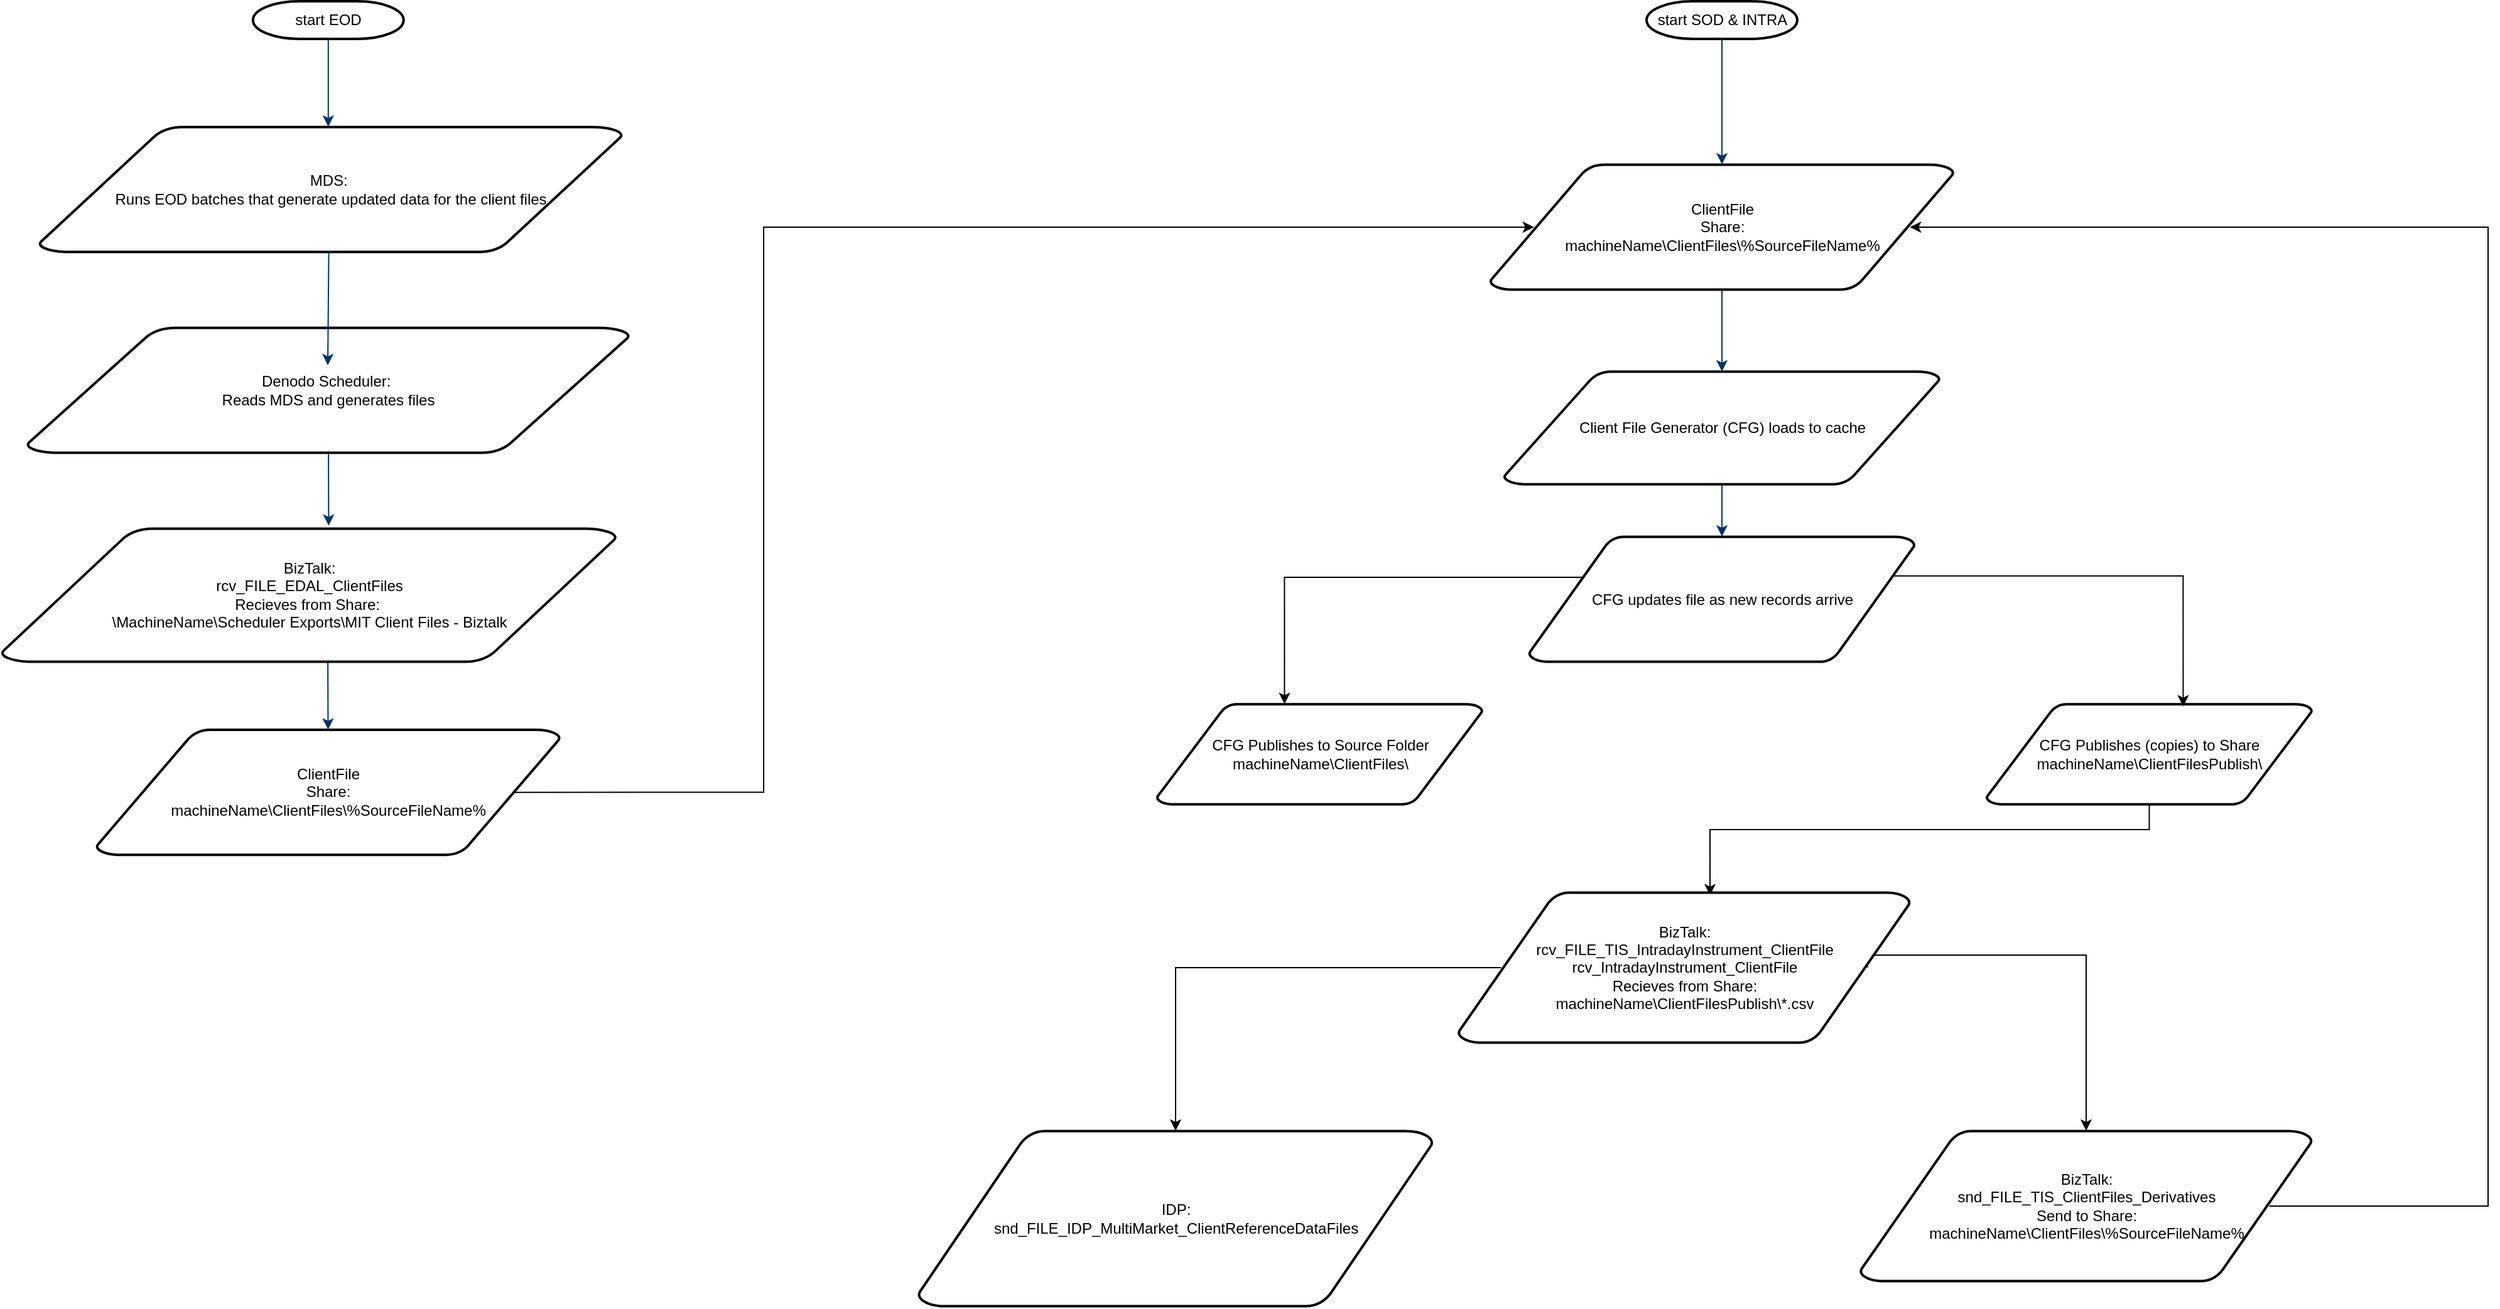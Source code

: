 <mxfile version="23.1.5" type="github">
  <diagram id="6a731a19-8d31-9384-78a2-239565b7b9f0" name="Page-1">
    <mxGraphModel dx="3012" dy="1641" grid="1" gridSize="10" guides="1" tooltips="1" connect="1" arrows="1" fold="1" page="1" pageScale="1" pageWidth="1169" pageHeight="827" background="none" math="0" shadow="0">
      <root>
        <mxCell id="0" />
        <mxCell id="1" parent="0" />
        <mxCell id="2" value="start SOD &amp;amp; INTRA" style="shape=mxgraph.flowchart.terminator;strokeWidth=2;gradientColor=none;gradientDirection=north;fontStyle=0;html=1;" parent="1" vertex="1">
          <mxGeometry x="250.01" y="-20" width="119.99" height="30" as="geometry" />
        </mxCell>
        <mxCell id="3" value="ClientFile&lt;br&gt;Share:&lt;br style=&quot;border-color: var(--border-color);&quot;&gt;machineName\\ClientFiles\%SourceFileName%" style="shape=mxgraph.flowchart.data;strokeWidth=2;gradientColor=none;gradientDirection=north;fontStyle=0;html=1;" parent="1" vertex="1">
          <mxGeometry x="125.26" y="110" width="369.5" height="100" as="geometry" />
        </mxCell>
        <mxCell id="UXoPM91XF1K50CHm7Cyn-50" value="" style="edgeStyle=orthogonalEdgeStyle;rounded=0;orthogonalLoop=1;jettySize=auto;html=1;entryX=0.557;entryY=0.02;entryDx=0;entryDy=0;entryPerimeter=0;" edge="1" parent="1" source="4" target="13">
          <mxGeometry relative="1" as="geometry">
            <mxPoint x="549.846" y="710" as="targetPoint" />
            <Array as="points">
              <mxPoint x="650" y="640" />
              <mxPoint x="301" y="640" />
            </Array>
          </mxGeometry>
        </mxCell>
        <mxCell id="4" value="CFG Publishes (copies) to Share&lt;br&gt;machineName\ClientFilesPublish\" style="shape=mxgraph.flowchart.data;strokeWidth=2;gradientColor=none;gradientDirection=north;fontStyle=0;html=1;" parent="1" vertex="1">
          <mxGeometry x="520.5" y="540" width="259.5" height="80" as="geometry" />
        </mxCell>
        <mxCell id="5" value="Client File Generator (CFG) loads to cache" style="shape=mxgraph.flowchart.data;strokeWidth=2;gradientColor=none;gradientDirection=north;fontStyle=0;html=1;" parent="1" vertex="1">
          <mxGeometry x="136.32" y="275" width="347.37" height="90" as="geometry" />
        </mxCell>
        <mxCell id="7" style="fontStyle=1;strokeColor=#003366;strokeWidth=1;html=1;" parent="1" source="2" target="3" edge="1">
          <mxGeometry relative="1" as="geometry" />
        </mxCell>
        <mxCell id="8" style="fontStyle=1;strokeColor=#003366;strokeWidth=1;html=1;exitX=0.5;exitY=1;exitDx=0;exitDy=0;exitPerimeter=0;" parent="1" source="3" target="5" edge="1">
          <mxGeometry relative="1" as="geometry">
            <mxPoint x="285.411" y="215.0" as="sourcePoint" />
          </mxGeometry>
        </mxCell>
        <mxCell id="9" style="entryX=0.5;entryY=0;entryPerimeter=0;fontStyle=1;strokeColor=#003366;strokeWidth=1;html=1;entryDx=0;entryDy=0;" parent="1" source="5" target="_zM-YDJ3qmBeB4hZ0uHO-55" edge="1">
          <mxGeometry relative="1" as="geometry">
            <mxPoint x="313.7" y="396.5" as="targetPoint" />
            <mxPoint x="307.254" y="371.5" as="sourcePoint" />
          </mxGeometry>
        </mxCell>
        <mxCell id="_zM-YDJ3qmBeB4hZ0uHO-58" value="" style="edgeStyle=orthogonalEdgeStyle;rounded=0;orthogonalLoop=1;jettySize=auto;html=1;entryX=0.5;entryY=0;entryDx=0;entryDy=0;entryPerimeter=0;exitX=0.905;exitY=0.5;exitDx=0;exitDy=0;exitPerimeter=0;" parent="1" source="13" target="_zM-YDJ3qmBeB4hZ0uHO-59" edge="1">
          <mxGeometry relative="1" as="geometry">
            <mxPoint x="260" y="870" as="targetPoint" />
            <Array as="points">
              <mxPoint x="600" y="740" />
            </Array>
          </mxGeometry>
        </mxCell>
        <mxCell id="13" value="BizTalk:&lt;br&gt;rcv_FILE_TIS_IntradayInstrument_ClientFile&lt;br&gt;rcv_IntradayInstrument_ClientFile&lt;br&gt;Recieves from Share:&lt;br&gt;machineName\\ClientFilesPublish\*.csv" style="shape=mxgraph.flowchart.data;strokeWidth=2;gradientColor=none;gradientDirection=north;fontStyle=0;html=1;" parent="1" vertex="1">
          <mxGeometry x="100" y="690" width="360" height="120" as="geometry" />
        </mxCell>
        <mxCell id="_zM-YDJ3qmBeB4hZ0uHO-56" value="" style="edgeStyle=orthogonalEdgeStyle;rounded=0;orthogonalLoop=1;jettySize=auto;html=1;exitX=0.144;exitY=0.325;exitDx=0;exitDy=0;exitPerimeter=0;entryX=0.392;entryY=0;entryDx=0;entryDy=0;entryPerimeter=0;" parent="1" source="_zM-YDJ3qmBeB4hZ0uHO-55" target="UXoPM91XF1K50CHm7Cyn-44" edge="1">
          <mxGeometry relative="1" as="geometry">
            <mxPoint x="185.731" y="440" as="sourcePoint" />
            <mxPoint x="-38.162" y="536.0" as="targetPoint" />
          </mxGeometry>
        </mxCell>
        <mxCell id="UXoPM91XF1K50CHm7Cyn-79" value="" style="edgeStyle=orthogonalEdgeStyle;rounded=0;orthogonalLoop=1;jettySize=auto;html=1;exitX=0.943;exitY=0.314;exitDx=0;exitDy=0;exitPerimeter=0;entryX=0.604;entryY=0.023;entryDx=0;entryDy=0;entryPerimeter=0;" edge="1" parent="1" source="_zM-YDJ3qmBeB4hZ0uHO-55" target="4">
          <mxGeometry relative="1" as="geometry">
            <mxPoint x="463.7" y="440.071" as="sourcePoint" />
            <mxPoint x="697.385" y="440" as="targetPoint" />
          </mxGeometry>
        </mxCell>
        <mxCell id="_zM-YDJ3qmBeB4hZ0uHO-55" value="CFG updates file as new records arrive" style="shape=mxgraph.flowchart.data;strokeWidth=2;gradientColor=none;gradientDirection=north;fontStyle=0;html=1;" parent="1" vertex="1">
          <mxGeometry x="156.33" y="406.5" width="307.37" height="100" as="geometry" />
        </mxCell>
        <mxCell id="_zM-YDJ3qmBeB4hZ0uHO-65" value="" style="edgeStyle=orthogonalEdgeStyle;rounded=0;orthogonalLoop=1;jettySize=auto;html=1;exitX=0.095;exitY=0.5;exitDx=0;exitDy=0;exitPerimeter=0;" parent="1" source="13" target="_zM-YDJ3qmBeB4hZ0uHO-64" edge="1">
          <mxGeometry relative="1" as="geometry" />
        </mxCell>
        <mxCell id="UXoPM91XF1K50CHm7Cyn-53" value="" style="edgeStyle=orthogonalEdgeStyle;rounded=0;orthogonalLoop=1;jettySize=auto;html=1;entryX=0.905;entryY=0.5;entryDx=0;entryDy=0;entryPerimeter=0;exitX=0.905;exitY=0.5;exitDx=0;exitDy=0;exitPerimeter=0;" edge="1" parent="1" source="_zM-YDJ3qmBeB4hZ0uHO-59" target="3">
          <mxGeometry relative="1" as="geometry">
            <mxPoint x="920" y="160" as="targetPoint" />
            <Array as="points">
              <mxPoint x="920" y="940" />
              <mxPoint x="920" y="160" />
            </Array>
          </mxGeometry>
        </mxCell>
        <mxCell id="_zM-YDJ3qmBeB4hZ0uHO-59" value="BizTalk:&lt;br&gt;snd_FILE_TIS_ClientFiles_Derivatives&lt;br&gt;Send to Share:&lt;br&gt;machineName\\ClientFiles\%SourceFileName%" style="shape=mxgraph.flowchart.data;strokeWidth=2;gradientColor=none;gradientDirection=north;fontStyle=0;html=1;" parent="1" vertex="1">
          <mxGeometry x="420" y="880" width="360" height="120" as="geometry" />
        </mxCell>
        <mxCell id="_zM-YDJ3qmBeB4hZ0uHO-64" value="IDP:&lt;br&gt;snd_FILE_IDP_MultiMarket_ClientReferenceDataFiles" style="shape=mxgraph.flowchart.data;strokeWidth=2;gradientColor=none;gradientDirection=north;fontStyle=0;html=1;" parent="1" vertex="1">
          <mxGeometry x="-330" y="880" width="410" height="140" as="geometry" />
        </mxCell>
        <mxCell id="UXoPM91XF1K50CHm7Cyn-44" value="CFG Publishes to Source Folder&lt;br&gt;machineName\ClientFiles\" style="shape=mxgraph.flowchart.data;strokeWidth=2;gradientColor=none;gradientDirection=north;fontStyle=0;html=1;" vertex="1" parent="1">
          <mxGeometry x="-140" y="540" width="259.5" height="80" as="geometry" />
        </mxCell>
        <mxCell id="UXoPM91XF1K50CHm7Cyn-54" value="start EOD" style="shape=mxgraph.flowchart.terminator;strokeWidth=2;gradientColor=none;gradientDirection=north;fontStyle=0;html=1;" vertex="1" parent="1">
          <mxGeometry x="-859.62" y="-20" width="120" height="30" as="geometry" />
        </mxCell>
        <mxCell id="UXoPM91XF1K50CHm7Cyn-55" value="MDS:&amp;nbsp;&lt;div&gt;Runs EOD batches that generate updated data for the client files&lt;/div&gt;" style="shape=mxgraph.flowchart.data;strokeWidth=2;gradientColor=none;gradientDirection=north;fontStyle=0;html=1;" vertex="1" parent="1">
          <mxGeometry x="-1030" y="80" width="464.76" height="100" as="geometry" />
        </mxCell>
        <mxCell id="UXoPM91XF1K50CHm7Cyn-58" value="Denodo Scheduler:&amp;nbsp;&lt;br&gt;Reads MDS and generates files" style="shape=mxgraph.flowchart.data;strokeWidth=2;gradientColor=none;gradientDirection=north;fontStyle=0;html=1;" vertex="1" parent="1">
          <mxGeometry x="-1039.62" y="240" width="480" height="100" as="geometry" />
        </mxCell>
        <mxCell id="UXoPM91XF1K50CHm7Cyn-59" style="fontStyle=1;strokeColor=#003366;strokeWidth=1;html=1;" edge="1" parent="1" source="UXoPM91XF1K50CHm7Cyn-54">
          <mxGeometry relative="1" as="geometry">
            <mxPoint x="-799.62" y="80.0" as="targetPoint" />
          </mxGeometry>
        </mxCell>
        <mxCell id="UXoPM91XF1K50CHm7Cyn-60" style="fontStyle=1;strokeColor=#003366;strokeWidth=1;html=1;" edge="1" parent="1">
          <mxGeometry relative="1" as="geometry">
            <mxPoint x="-799.246" y="180.0" as="sourcePoint" />
            <mxPoint x="-800" y="270" as="targetPoint" />
          </mxGeometry>
        </mxCell>
        <mxCell id="UXoPM91XF1K50CHm7Cyn-61" style="fontStyle=1;strokeColor=#003366;strokeWidth=1;html=1;entryX=0.532;entryY=-0.02;entryDx=0;entryDy=0;entryPerimeter=0;" edge="1" parent="1" source="UXoPM91XF1K50CHm7Cyn-58" target="UXoPM91XF1K50CHm7Cyn-65">
          <mxGeometry relative="1" as="geometry">
            <mxPoint x="-800" y="400" as="targetPoint" />
          </mxGeometry>
        </mxCell>
        <mxCell id="UXoPM91XF1K50CHm7Cyn-65" value="BizTalk:&lt;br&gt;rcv_FILE_EDAL_ClientFiles&lt;br&gt;Recieves from Share:&amp;nbsp;&lt;br&gt;\\MachineName\Scheduler Exports\MIT Client Files - Biztalk" style="shape=mxgraph.flowchart.data;strokeWidth=2;gradientColor=none;gradientDirection=north;fontStyle=0;html=1;" vertex="1" parent="1">
          <mxGeometry x="-1060" y="400" width="490" height="106.5" as="geometry" />
        </mxCell>
        <mxCell id="UXoPM91XF1K50CHm7Cyn-81" value="" style="edgeStyle=orthogonalEdgeStyle;rounded=0;orthogonalLoop=1;jettySize=auto;html=1;exitX=0.905;exitY=0.5;exitDx=0;exitDy=0;exitPerimeter=0;entryX=0.095;entryY=0.5;entryDx=0;entryDy=0;entryPerimeter=0;" edge="1" parent="1" target="3">
          <mxGeometry relative="1" as="geometry">
            <mxPoint x="-662.972" y="610.32" as="sourcePoint" />
            <mxPoint x="166.946" y="160.0" as="targetPoint" />
            <Array as="points">
              <mxPoint x="-453" y="610" />
              <mxPoint x="-453" y="160" />
            </Array>
          </mxGeometry>
        </mxCell>
        <mxCell id="UXoPM91XF1K50CHm7Cyn-72" value="ClientFile&lt;br&gt;Share:&lt;br style=&quot;border-color: var(--border-color);&quot;&gt;machineName\\ClientFiles\%SourceFileName%" style="shape=mxgraph.flowchart.data;strokeWidth=2;gradientColor=none;gradientDirection=north;fontStyle=0;html=1;" vertex="1" parent="1">
          <mxGeometry x="-984.37" y="560.32" width="369.5" height="100" as="geometry" />
        </mxCell>
        <mxCell id="UXoPM91XF1K50CHm7Cyn-73" style="fontStyle=1;strokeColor=#003366;strokeWidth=1;html=1;exitX=0.458;exitY=0.997;exitDx=0;exitDy=0;exitPerimeter=0;" edge="1" parent="1" target="UXoPM91XF1K50CHm7Cyn-72">
          <mxGeometry relative="1" as="geometry">
            <mxPoint x="-799.95" y="506.5" as="sourcePoint" />
          </mxGeometry>
        </mxCell>
      </root>
    </mxGraphModel>
  </diagram>
</mxfile>
